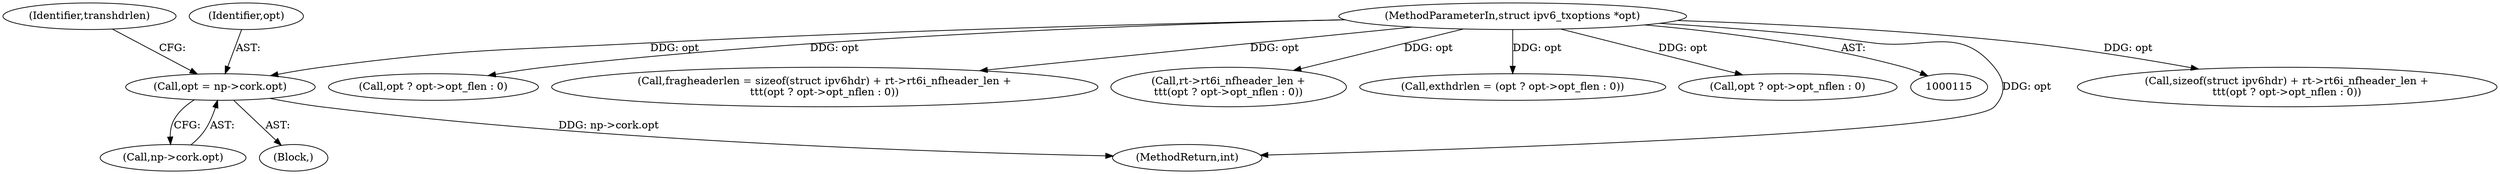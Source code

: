 digraph "0_linux_75a493e60ac4bbe2e977e7129d6d8cbb0dd236be@pointer" {
"1000550" [label="(Call,opt = np->cork.opt)"];
"1000123" [label="(MethodParameterIn,struct ipv6_txoptions *opt)"];
"1000550" [label="(Call,opt = np->cork.opt)"];
"1000581" [label="(Call,sizeof(struct ipv6hdr) + rt->rt6i_nfheader_len +\n\t\t\t(opt ? opt->opt_nflen : 0))"];
"1001327" [label="(MethodReturn,int)"];
"1000506" [label="(Call,opt ? opt->opt_flen : 0)"];
"1000123" [label="(MethodParameterIn,struct ipv6_txoptions *opt)"];
"1000558" [label="(Identifier,transhdrlen)"];
"1000579" [label="(Call,fragheaderlen = sizeof(struct ipv6hdr) + rt->rt6i_nfheader_len +\n\t\t\t(opt ? opt->opt_nflen : 0))"];
"1000584" [label="(Call,rt->rt6i_nfheader_len +\n\t\t\t(opt ? opt->opt_nflen : 0))"];
"1000552" [label="(Call,np->cork.opt)"];
"1000530" [label="(Block,)"];
"1000504" [label="(Call,exthdrlen = (opt ? opt->opt_flen : 0))"];
"1000551" [label="(Identifier,opt)"];
"1000588" [label="(Call,opt ? opt->opt_nflen : 0)"];
"1000550" -> "1000530"  [label="AST: "];
"1000550" -> "1000552"  [label="CFG: "];
"1000551" -> "1000550"  [label="AST: "];
"1000552" -> "1000550"  [label="AST: "];
"1000558" -> "1000550"  [label="CFG: "];
"1000550" -> "1001327"  [label="DDG: np->cork.opt"];
"1000123" -> "1000550"  [label="DDG: opt"];
"1000123" -> "1000115"  [label="AST: "];
"1000123" -> "1001327"  [label="DDG: opt"];
"1000123" -> "1000504"  [label="DDG: opt"];
"1000123" -> "1000506"  [label="DDG: opt"];
"1000123" -> "1000579"  [label="DDG: opt"];
"1000123" -> "1000581"  [label="DDG: opt"];
"1000123" -> "1000584"  [label="DDG: opt"];
"1000123" -> "1000588"  [label="DDG: opt"];
}
